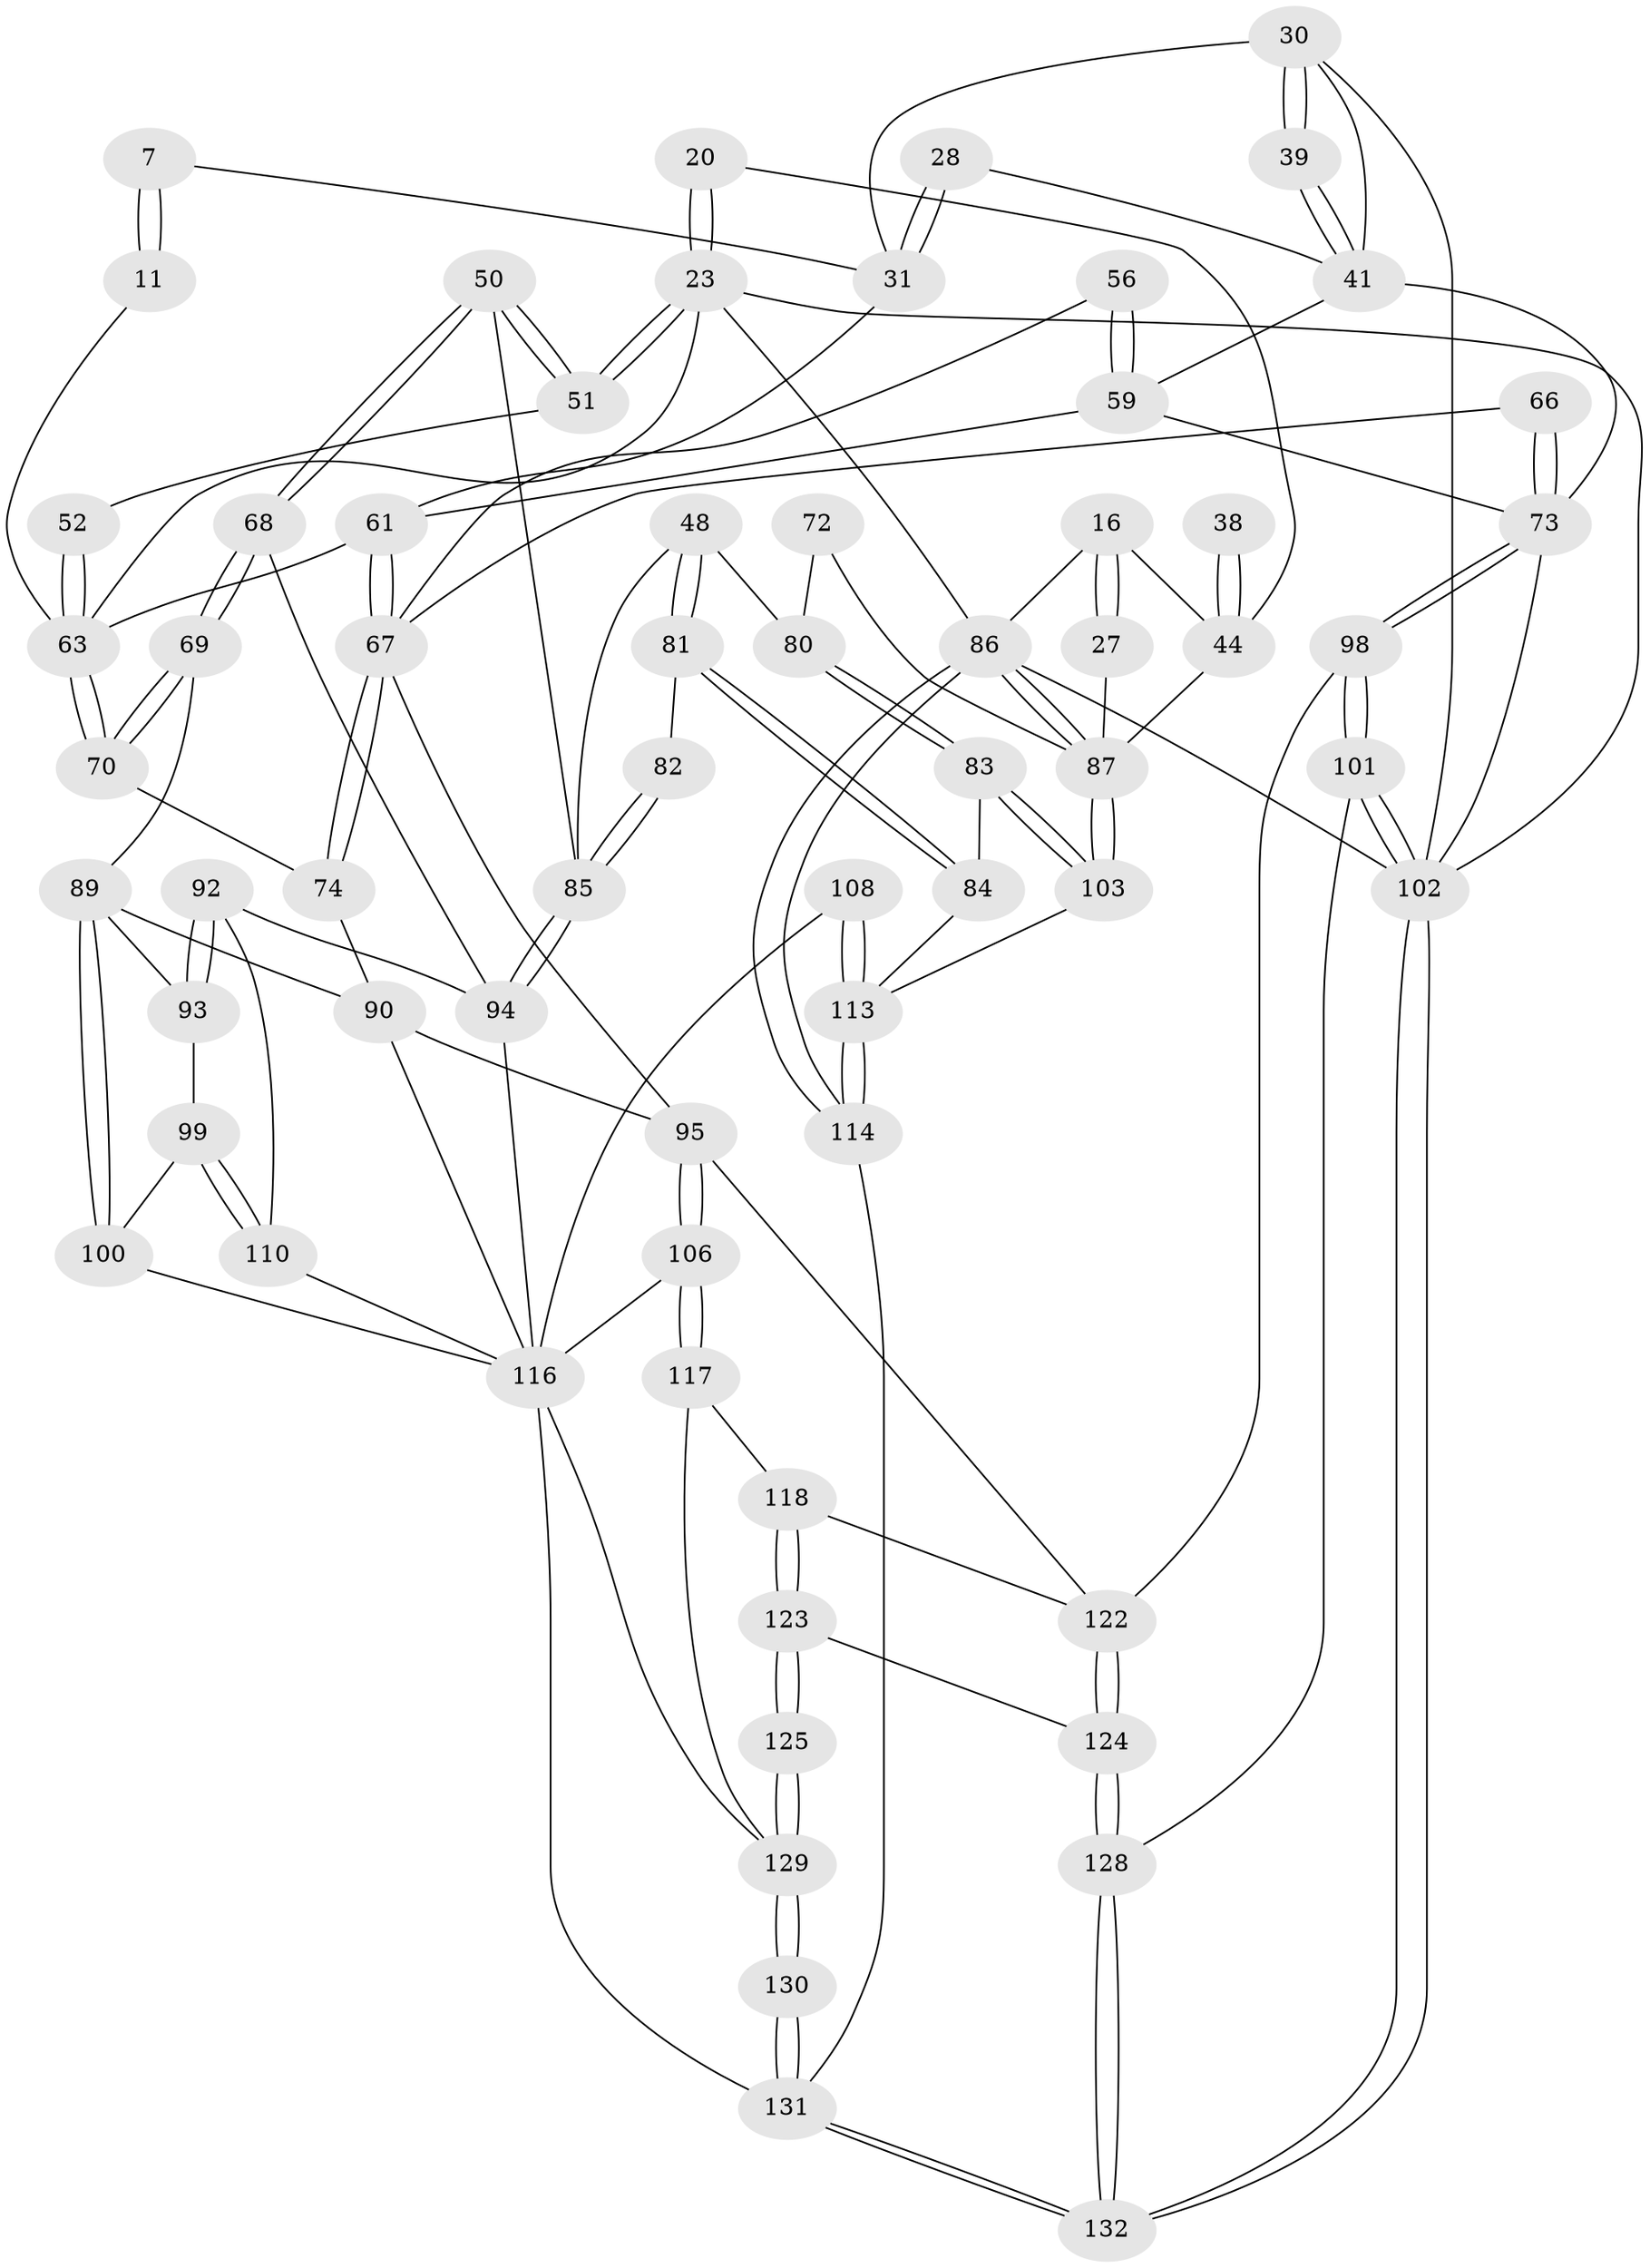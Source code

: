 // original degree distribution, {3: 0.022727272727272728, 5: 0.5227272727272727, 4: 0.22727272727272727, 6: 0.22727272727272727}
// Generated by graph-tools (version 1.1) at 2025/00/03/09/25 05:00:40]
// undirected, 66 vertices, 156 edges
graph export_dot {
graph [start="1"]
  node [color=gray90,style=filled];
  7 [pos="+0.3234790478497579+0",super="+6"];
  11 [pos="+0.4115902980469485+0.13180960118598437"];
  16 [pos="+0.9210302504874024+0.11209462000814628",super="+12+13"];
  20 [pos="+0.7345562427745531+0.09108423291438576"];
  23 [pos="+0.6516519169181502+0.17854313023748195",super="+9+21"];
  27 [pos="+1+0.23401136176537354"];
  28 [pos="+0.14478152059235444+0.19119408393025508"];
  30 [pos="+0.11892311333520225+0.1854693532355464",super="+24+25"];
  31 [pos="+0.2700553031604957+0.23001265365168358",super="+5+4"];
  38 [pos="+0.889562197478502+0.23912424666615106"];
  39 [pos="+0.007760475328711164+0.2370259577876881"];
  41 [pos="+0.10930054895566668+0.2859544672381506",super="+40"];
  44 [pos="+0.8071474574919225+0.3058580224219402",super="+19+18+37"];
  48 [pos="+0.7580638047759798+0.37112763432681956"];
  50 [pos="+0.6065469052431632+0.3188985597390255"];
  51 [pos="+0.5971734232579383+0.30064550128732576"];
  52 [pos="+0.44785328600165997+0.24677760888874284"];
  56 [pos="+0.22322047067345066+0.3572159223332822"];
  59 [pos="+0.18075250165688483+0.3627764658285428",super="+43+42"];
  61 [pos="+0.3046283688971003+0.4058242137928683",super="+54"];
  63 [pos="+0.4161219072607305+0.4382798648476123",super="+60+33+32"];
  66 [pos="+0.16447594066068424+0.4608941676956489"];
  67 [pos="+0.28122674754813337+0.4177534865834252",super="+65"];
  68 [pos="+0.521007958768744+0.44221218135016693"];
  69 [pos="+0.43036622979819195+0.45632376385846124"];
  70 [pos="+0.4223287566999902+0.44815523367696586"];
  72 [pos="+1+0.44779583859865435",super="+46"];
  73 [pos="+0+0.48343882460169674",super="+58+57+62"];
  74 [pos="+0.300818756545542+0.5065564284549338"];
  80 [pos="+0.9666768688027384+0.47748444952499575",super="+47"];
  81 [pos="+0.7981999320046315+0.5034150746882541"];
  82 [pos="+0.7395472889476515+0.5397771992465685"];
  83 [pos="+0.919424409203771+0.5133326481332201"];
  84 [pos="+0.8554093535868668+0.538092602017788"];
  85 [pos="+0.6791340170464394+0.6033026383028036",super="+78+77"];
  86 [pos="+1+1",super="+15"];
  87 [pos="+1+0.6823421965301478",super="+71+45"];
  89 [pos="+0.42452779967705284+0.4830991308925472",super="+88"];
  90 [pos="+0.32465588376633314+0.5506285810145445",super="+75"];
  92 [pos="+0.557087660410835+0.6321095578127952"];
  93 [pos="+0.4691192366284784+0.5524814752546499"];
  94 [pos="+0.6432984738529425+0.6832526445966923",super="+91"];
  95 [pos="+0.16904003429386047+0.6044461800775679",super="+76"];
  98 [pos="+0+0.6682529527694739",super="+97"];
  99 [pos="+0.42772707909616287+0.5894913303552947"];
  100 [pos="+0.37404720545715037+0.6109917907042288"];
  101 [pos="+0+0.8831275372314767"];
  102 [pos="+0+1",super="+22+26"];
  103 [pos="+0.9866695841682156+0.6587476554013261"];
  106 [pos="+0.33169154150762364+0.6958965661262837"];
  108 [pos="+0.7170363928903623+0.7458595527633123"];
  110 [pos="+0.4921101016403916+0.6574764994243573"];
  113 [pos="+0.9083302353399864+0.8601547155110544",super="+111+107"];
  114 [pos="+1+1"];
  116 [pos="+0.47788931341689833+0.8608904697828125",super="+112+115+109+105"];
  117 [pos="+0.29294022251935636+0.7578361905392763"];
  118 [pos="+0.2851842553270243+0.7633338819949748"];
  122 [pos="+0.12956397864026395+0.8636085040897351",super="+119"];
  123 [pos="+0.24137554833522504+0.9030004500958998"];
  124 [pos="+0.14706287264866416+0.8996776690580015"];
  125 [pos="+0.29941078056056997+0.9341824156908026"];
  128 [pos="+0.12306955050625394+0.9671191181761566"];
  129 [pos="+0.3136173880490188+0.9472410056795271",super="+120+121"];
  130 [pos="+0.3170443129165903+0.9946519185585295"];
  131 [pos="+0.29898956358669476+1",super="+127"];
  132 [pos="+0.13357333219666712+1"];
  7 -- 11 [weight=2];
  7 -- 11;
  7 -- 31;
  11 -- 63;
  16 -- 27 [weight=2];
  16 -- 27;
  16 -- 86;
  16 -- 44;
  20 -- 23 [weight=2];
  20 -- 23;
  20 -- 44;
  23 -- 51;
  23 -- 51;
  23 -- 86;
  23 -- 102;
  23 -- 63;
  27 -- 87;
  28 -- 31 [weight=2];
  28 -- 31;
  28 -- 41;
  30 -- 39 [weight=2];
  30 -- 39;
  30 -- 102 [weight=2];
  30 -- 31;
  30 -- 41;
  31 -- 61;
  38 -- 44 [weight=3];
  38 -- 44;
  39 -- 41;
  39 -- 41;
  41 -- 73;
  41 -- 59;
  44 -- 87 [weight=2];
  48 -- 81;
  48 -- 81;
  48 -- 85;
  48 -- 80;
  50 -- 51;
  50 -- 51;
  50 -- 68;
  50 -- 68;
  50 -- 85;
  51 -- 52;
  52 -- 63 [weight=2];
  52 -- 63;
  56 -- 59 [weight=2];
  56 -- 59;
  56 -- 67;
  59 -- 73;
  59 -- 61;
  61 -- 67 [weight=2];
  61 -- 67;
  61 -- 63 [weight=2];
  63 -- 70;
  63 -- 70;
  66 -- 73 [weight=2];
  66 -- 73;
  66 -- 67;
  67 -- 74;
  67 -- 74;
  67 -- 95;
  68 -- 69;
  68 -- 69;
  68 -- 94;
  69 -- 70;
  69 -- 70;
  69 -- 89;
  70 -- 74;
  72 -- 80 [weight=2];
  72 -- 87 [weight=2];
  73 -- 98;
  73 -- 98;
  73 -- 102;
  74 -- 90;
  80 -- 83;
  80 -- 83;
  81 -- 82;
  81 -- 84;
  81 -- 84;
  82 -- 85 [weight=2];
  82 -- 85;
  83 -- 84;
  83 -- 103;
  83 -- 103;
  84 -- 113;
  85 -- 94 [weight=2];
  85 -- 94;
  86 -- 87;
  86 -- 87;
  86 -- 114;
  86 -- 114;
  86 -- 102 [weight=2];
  87 -- 103;
  87 -- 103;
  89 -- 90;
  89 -- 100;
  89 -- 100;
  89 -- 93;
  90 -- 116;
  90 -- 95;
  92 -- 93;
  92 -- 93;
  92 -- 110;
  92 -- 94;
  93 -- 99;
  94 -- 116;
  95 -- 106;
  95 -- 106;
  95 -- 122;
  98 -- 101;
  98 -- 101;
  98 -- 122 [weight=2];
  99 -- 100;
  99 -- 110;
  99 -- 110;
  100 -- 116;
  101 -- 102;
  101 -- 102;
  101 -- 128;
  102 -- 132;
  102 -- 132;
  103 -- 113;
  106 -- 117;
  106 -- 117;
  106 -- 116;
  108 -- 113 [weight=2];
  108 -- 113;
  108 -- 116;
  110 -- 116;
  113 -- 114;
  113 -- 114;
  114 -- 131;
  116 -- 129;
  116 -- 131;
  117 -- 118;
  117 -- 129;
  118 -- 123;
  118 -- 123;
  118 -- 122;
  122 -- 124;
  122 -- 124;
  123 -- 124;
  123 -- 125;
  123 -- 125;
  124 -- 128;
  124 -- 128;
  125 -- 129 [weight=2];
  125 -- 129;
  128 -- 132;
  128 -- 132;
  129 -- 130;
  129 -- 130;
  130 -- 131 [weight=2];
  130 -- 131;
  131 -- 132;
  131 -- 132;
}
